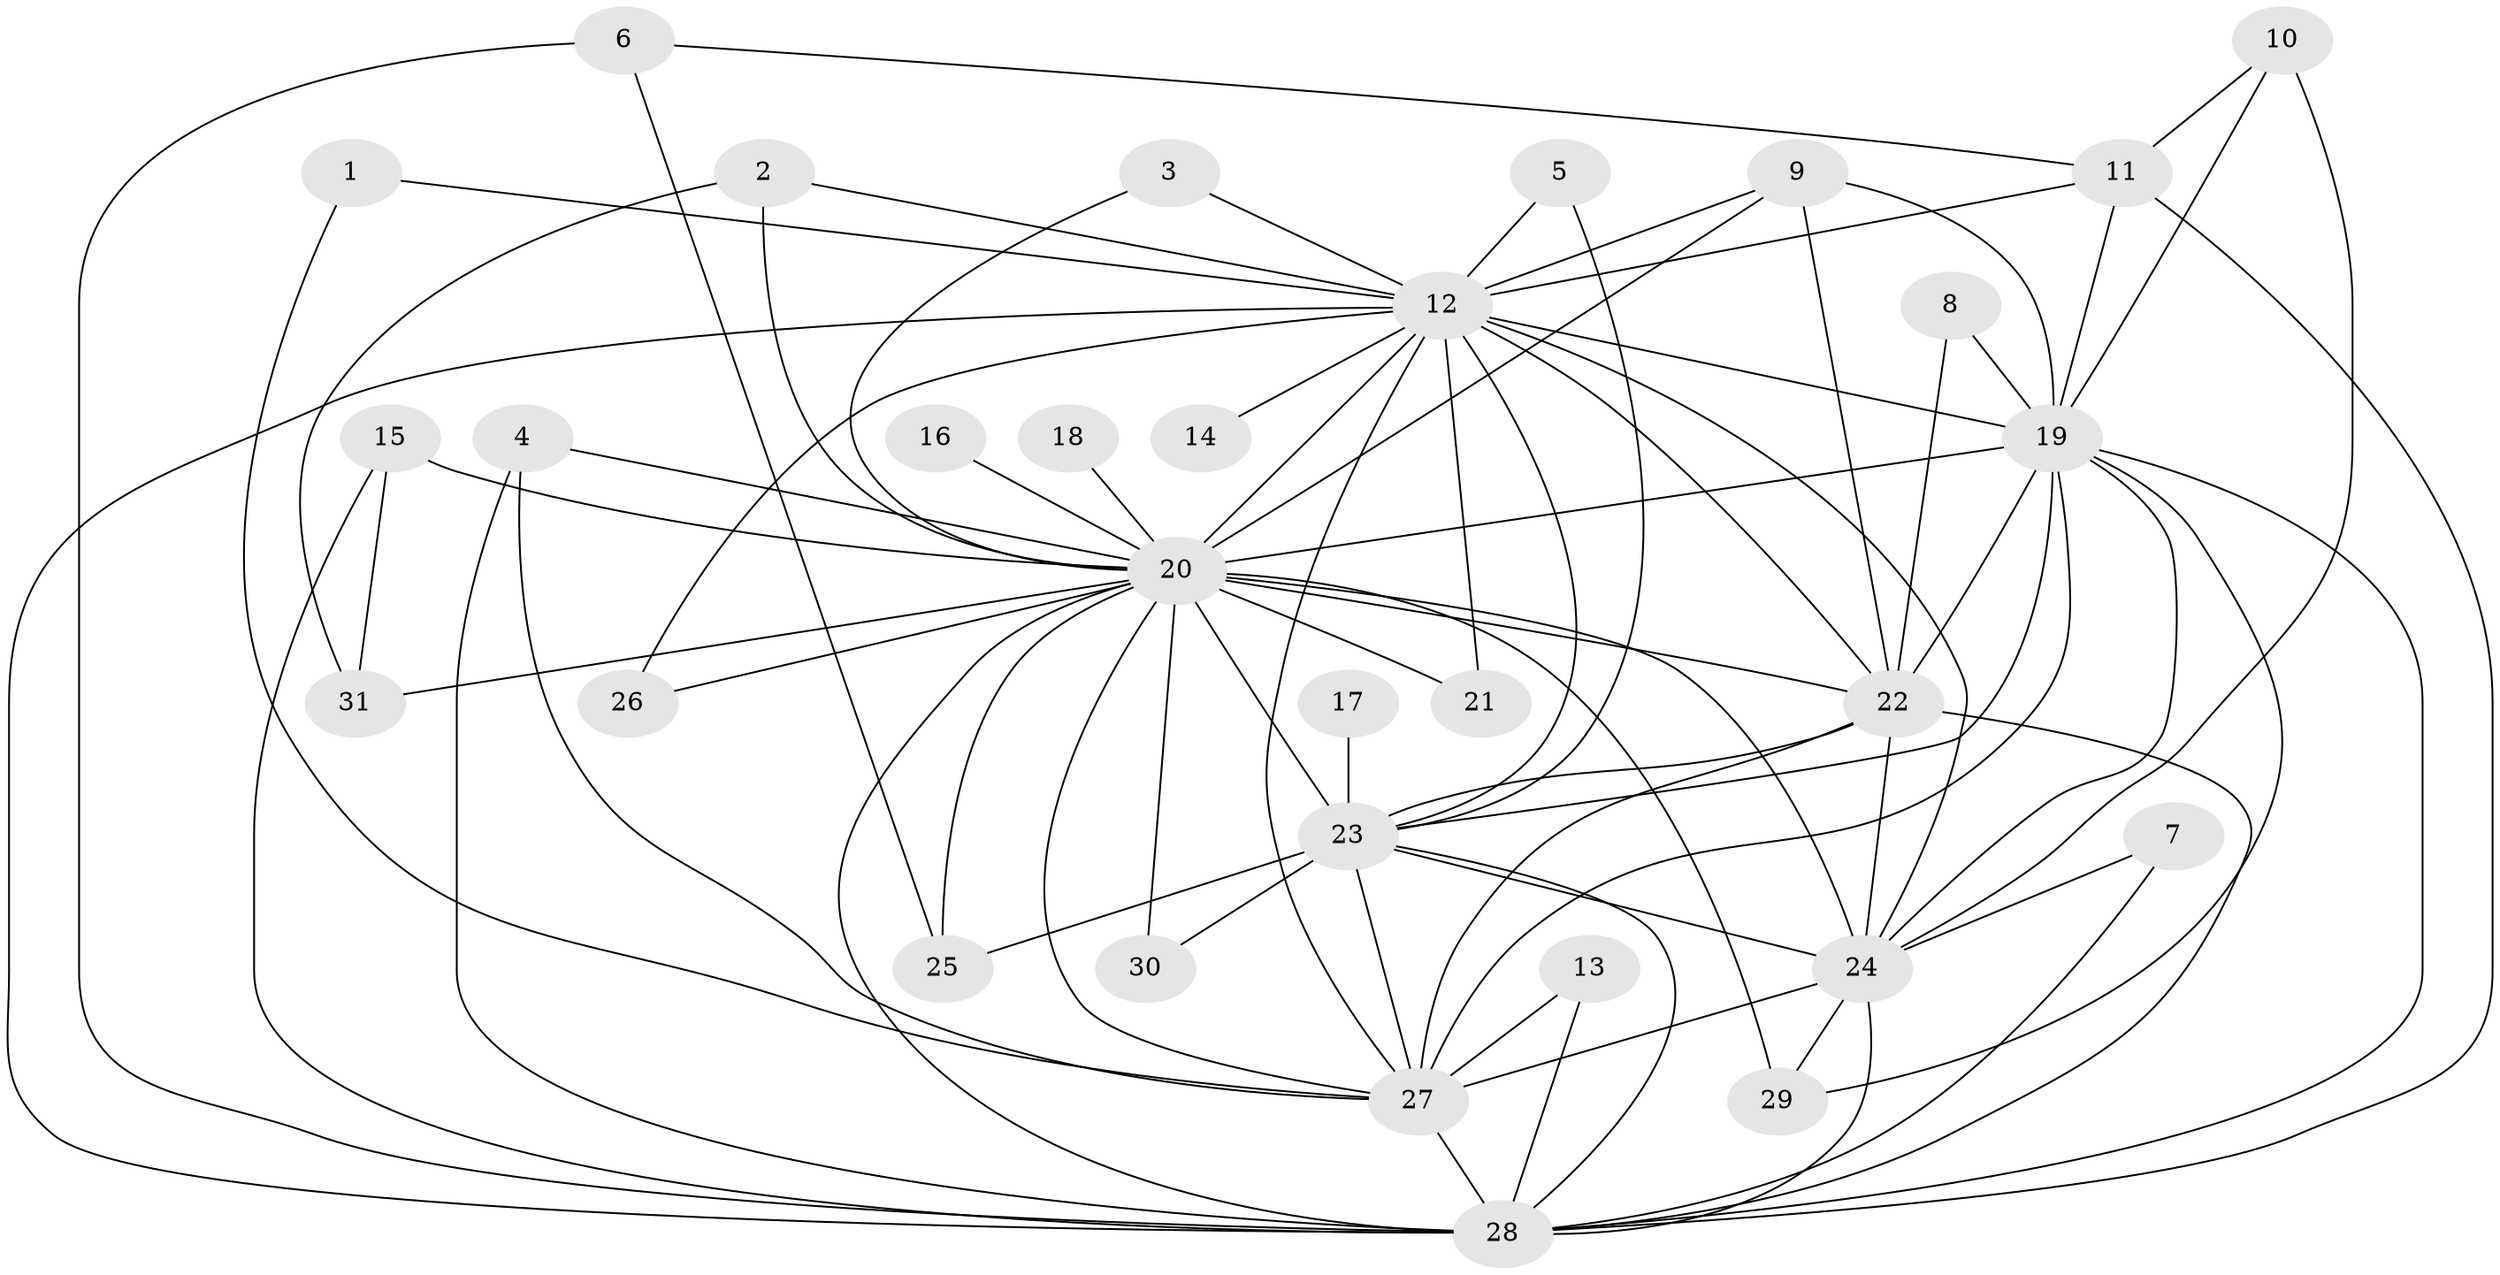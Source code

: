 // original degree distribution, {11: 0.016129032258064516, 16: 0.016129032258064516, 18: 0.016129032258064516, 15: 0.03225806451612903, 22: 0.016129032258064516, 13: 0.03225806451612903, 34: 0.016129032258064516, 17: 0.016129032258064516, 3: 0.1774193548387097, 2: 0.5967741935483871, 4: 0.04838709677419355, 5: 0.016129032258064516}
// Generated by graph-tools (version 1.1) at 2025/36/03/04/25 23:36:37]
// undirected, 31 vertices, 78 edges
graph export_dot {
  node [color=gray90,style=filled];
  1;
  2;
  3;
  4;
  5;
  6;
  7;
  8;
  9;
  10;
  11;
  12;
  13;
  14;
  15;
  16;
  17;
  18;
  19;
  20;
  21;
  22;
  23;
  24;
  25;
  26;
  27;
  28;
  29;
  30;
  31;
  1 -- 12 [weight=1.0];
  1 -- 27 [weight=1.0];
  2 -- 12 [weight=1.0];
  2 -- 20 [weight=1.0];
  2 -- 31 [weight=1.0];
  3 -- 12 [weight=1.0];
  3 -- 20 [weight=1.0];
  4 -- 20 [weight=1.0];
  4 -- 27 [weight=1.0];
  4 -- 28 [weight=1.0];
  5 -- 12 [weight=1.0];
  5 -- 23 [weight=1.0];
  6 -- 11 [weight=1.0];
  6 -- 25 [weight=1.0];
  6 -- 28 [weight=1.0];
  7 -- 24 [weight=2.0];
  7 -- 28 [weight=1.0];
  8 -- 19 [weight=1.0];
  8 -- 22 [weight=2.0];
  9 -- 12 [weight=1.0];
  9 -- 19 [weight=1.0];
  9 -- 20 [weight=1.0];
  9 -- 22 [weight=1.0];
  10 -- 11 [weight=1.0];
  10 -- 19 [weight=1.0];
  10 -- 24 [weight=1.0];
  11 -- 12 [weight=1.0];
  11 -- 19 [weight=1.0];
  11 -- 28 [weight=1.0];
  12 -- 14 [weight=1.0];
  12 -- 19 [weight=2.0];
  12 -- 20 [weight=3.0];
  12 -- 21 [weight=1.0];
  12 -- 22 [weight=3.0];
  12 -- 23 [weight=1.0];
  12 -- 24 [weight=1.0];
  12 -- 26 [weight=1.0];
  12 -- 27 [weight=1.0];
  12 -- 28 [weight=1.0];
  13 -- 27 [weight=2.0];
  13 -- 28 [weight=1.0];
  15 -- 20 [weight=2.0];
  15 -- 28 [weight=1.0];
  15 -- 31 [weight=1.0];
  16 -- 20 [weight=1.0];
  17 -- 23 [weight=1.0];
  18 -- 20 [weight=1.0];
  19 -- 20 [weight=2.0];
  19 -- 22 [weight=2.0];
  19 -- 23 [weight=1.0];
  19 -- 24 [weight=1.0];
  19 -- 27 [weight=1.0];
  19 -- 28 [weight=1.0];
  19 -- 29 [weight=1.0];
  20 -- 21 [weight=1.0];
  20 -- 22 [weight=5.0];
  20 -- 23 [weight=3.0];
  20 -- 24 [weight=4.0];
  20 -- 25 [weight=1.0];
  20 -- 26 [weight=2.0];
  20 -- 27 [weight=3.0];
  20 -- 28 [weight=3.0];
  20 -- 29 [weight=1.0];
  20 -- 30 [weight=1.0];
  20 -- 31 [weight=1.0];
  22 -- 23 [weight=3.0];
  22 -- 24 [weight=2.0];
  22 -- 27 [weight=2.0];
  22 -- 28 [weight=2.0];
  23 -- 24 [weight=1.0];
  23 -- 25 [weight=1.0];
  23 -- 27 [weight=1.0];
  23 -- 28 [weight=1.0];
  23 -- 30 [weight=2.0];
  24 -- 27 [weight=1.0];
  24 -- 28 [weight=2.0];
  24 -- 29 [weight=1.0];
  27 -- 28 [weight=2.0];
}
